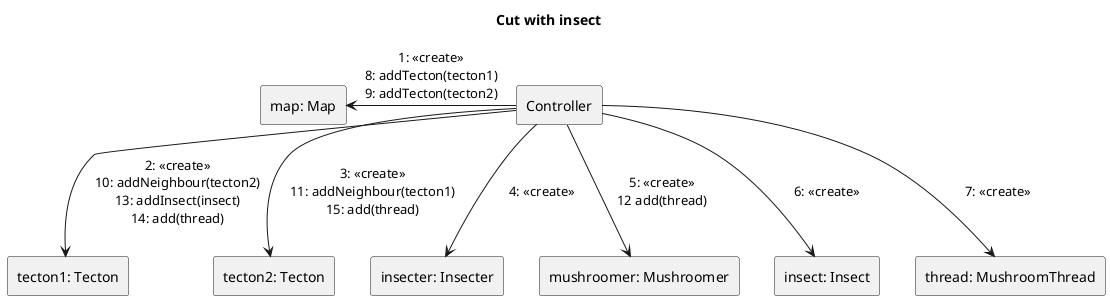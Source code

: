' En igy kepzeltem el, a szamok egyelore randomak...
' Ha hulyeseg torold ki, 
' Ducz

@startuml Cut with insect
title Cut with insect 
skinparam linestyle ortho

rectangle "Controller" as 0

rectangle "map: Map" as 1

rectangle "tecton1: Tecton" as 2.1
rectangle "tecton2: Tecton" as 2.2

rectangle "insecter: Insecter" as 3.1
rectangle "mushroomer: Mushroomer" as 3.2



rectangle "insect: Insect" as 4

rectangle "thread: MushroomThread" as 5
0 -left-> 1: 1: <<create>>\n8: addTecton(tecton1)\n9: addTecton(tecton2)
0 --> 2.1: 2: <<create>>\n10: addNeighbour(tecton2)\n13: addInsect(insect)\n14: add(thread)
0 --> 2.2: 3: <<create>>\n11: addNeighbour(tecton1)\n15: add(thread)

0 --> 3.1: 4: <<create>>
0 --> 3.2: 5: <<create>>\n12 add(thread)

0 --> 4: 6: <<create>>
0 --> 5: 7: <<create>>

'szerintem ezek nem is kellenek bele
'1.1 --> 4: 7. cut(thread)

'1.2 --> 2.1: 8. remove(thread)
'1.2 --> 2.2: 9. remove(thread)

@enduml
